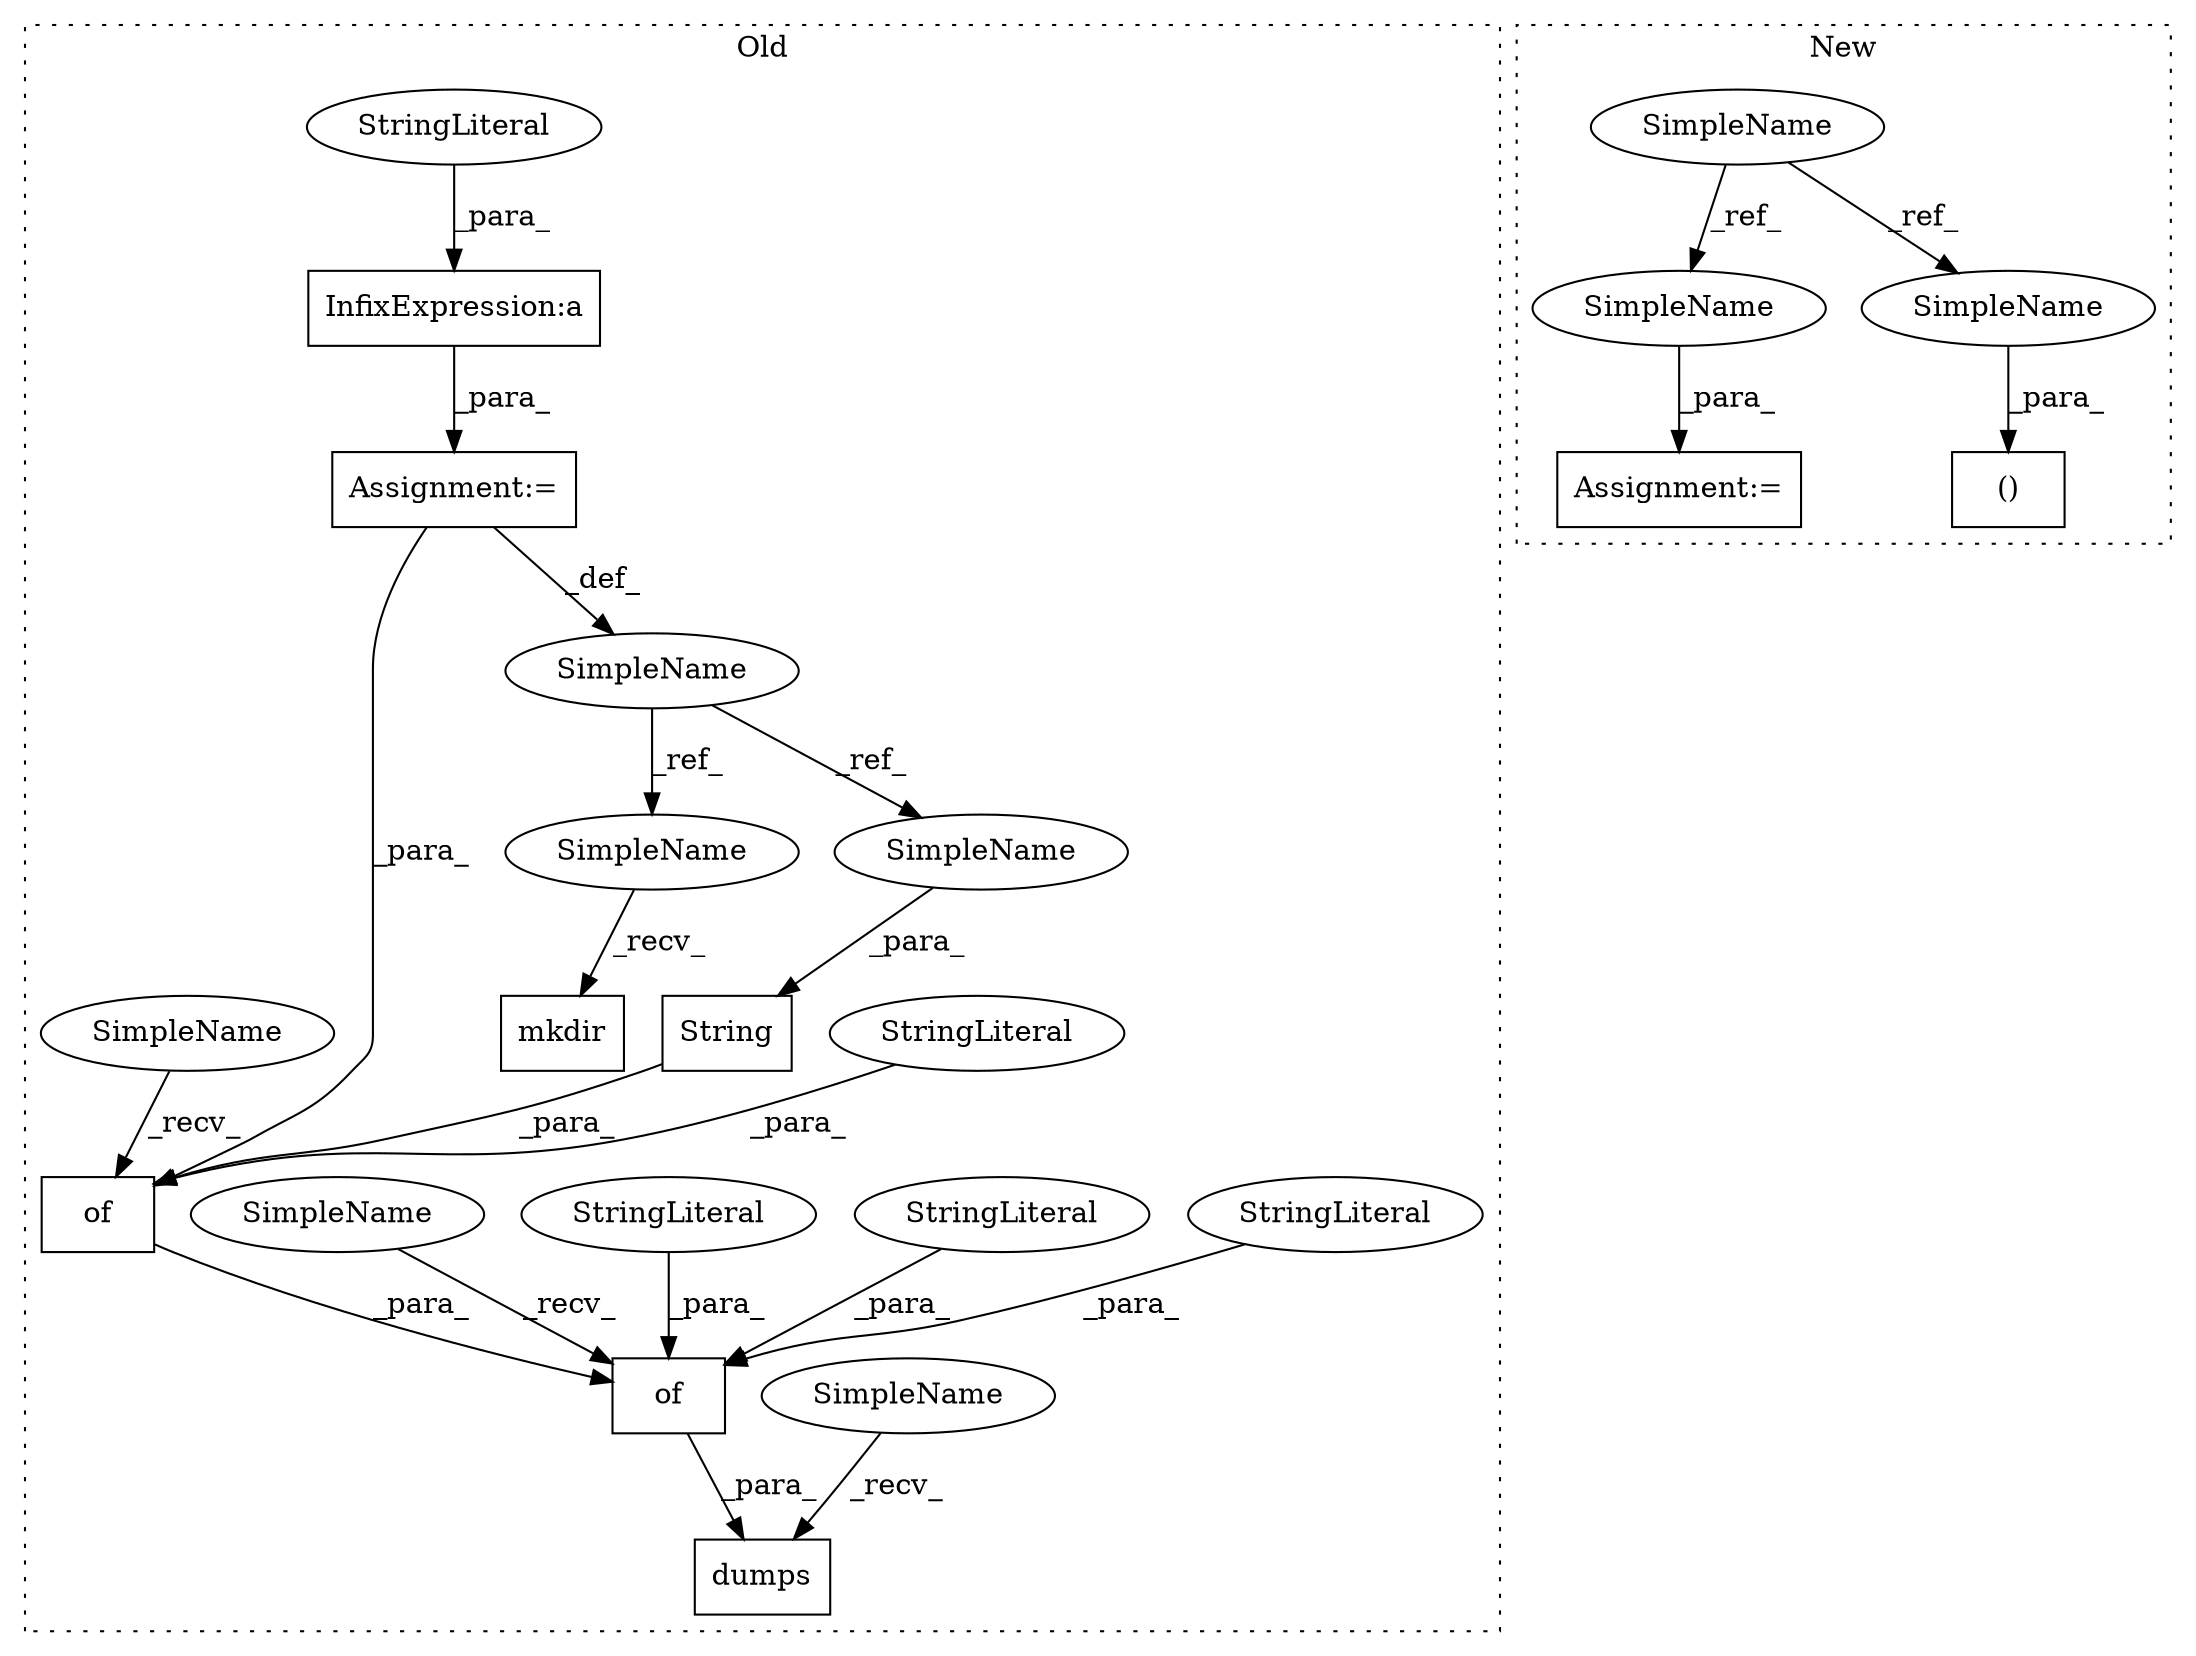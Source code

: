 digraph G {
subgraph cluster0 {
1 [label="mkdir" a="32" s="9705" l="7" shape="box"];
3 [label="Assignment:=" a="7" s="9666" l="1" shape="box"];
4 [label="String" a="32" s="9966,9984" l="7,1" shape="box"];
5 [label="InfixExpression:a" a="27" s="9676" l="3" shape="box"];
6 [label="dumps" a="32" s="9900,9987" l="6,1" shape="box"];
7 [label="of" a="32" s="9946,9985" l="3,1" shape="box"];
8 [label="of" a="32" s="9910,9986" l="3,1" shape="box"];
9 [label="SimpleName" a="42" s="9655" l="11" shape="ellipse"];
10 [label="StringLiteral" a="45" s="9913" l="6" shape="ellipse"];
11 [label="StringLiteral" a="45" s="9920" l="12" shape="ellipse"];
12 [label="StringLiteral" a="45" s="9949" l="16" shape="ellipse"];
13 [label="StringLiteral" a="45" s="9679" l="7" shape="ellipse"];
14 [label="StringLiteral" a="45" s="9933" l="8" shape="ellipse"];
17 [label="SimpleName" a="42" s="9693" l="11" shape="ellipse"];
18 [label="SimpleName" a="42" s="9973" l="11" shape="ellipse"];
21 [label="SimpleName" a="42" s="9895" l="4" shape="ellipse"];
22 [label="SimpleName" a="42" s="9906" l="3" shape="ellipse"];
23 [label="SimpleName" a="42" s="9942" l="3" shape="ellipse"];
label = "Old";
style="dotted";
}
subgraph cluster1 {
2 [label="()" a="106" s="10931" l="46" shape="box"];
15 [label="SimpleName" a="42" s="10778" l="22" shape="ellipse"];
16 [label="Assignment:=" a="7" s="10977" l="2" shape="box"];
19 [label="SimpleName" a="42" s="10979" l="22" shape="ellipse"];
20 [label="SimpleName" a="42" s="10931" l="22" shape="ellipse"];
label = "New";
style="dotted";
}
3 -> 9 [label="_def_"];
3 -> 7 [label="_para_"];
4 -> 7 [label="_para_"];
5 -> 3 [label="_para_"];
7 -> 8 [label="_para_"];
8 -> 6 [label="_para_"];
9 -> 18 [label="_ref_"];
9 -> 17 [label="_ref_"];
10 -> 8 [label="_para_"];
11 -> 8 [label="_para_"];
12 -> 7 [label="_para_"];
13 -> 5 [label="_para_"];
14 -> 8 [label="_para_"];
15 -> 20 [label="_ref_"];
15 -> 19 [label="_ref_"];
17 -> 1 [label="_recv_"];
18 -> 4 [label="_para_"];
19 -> 16 [label="_para_"];
20 -> 2 [label="_para_"];
21 -> 6 [label="_recv_"];
22 -> 8 [label="_recv_"];
23 -> 7 [label="_recv_"];
}